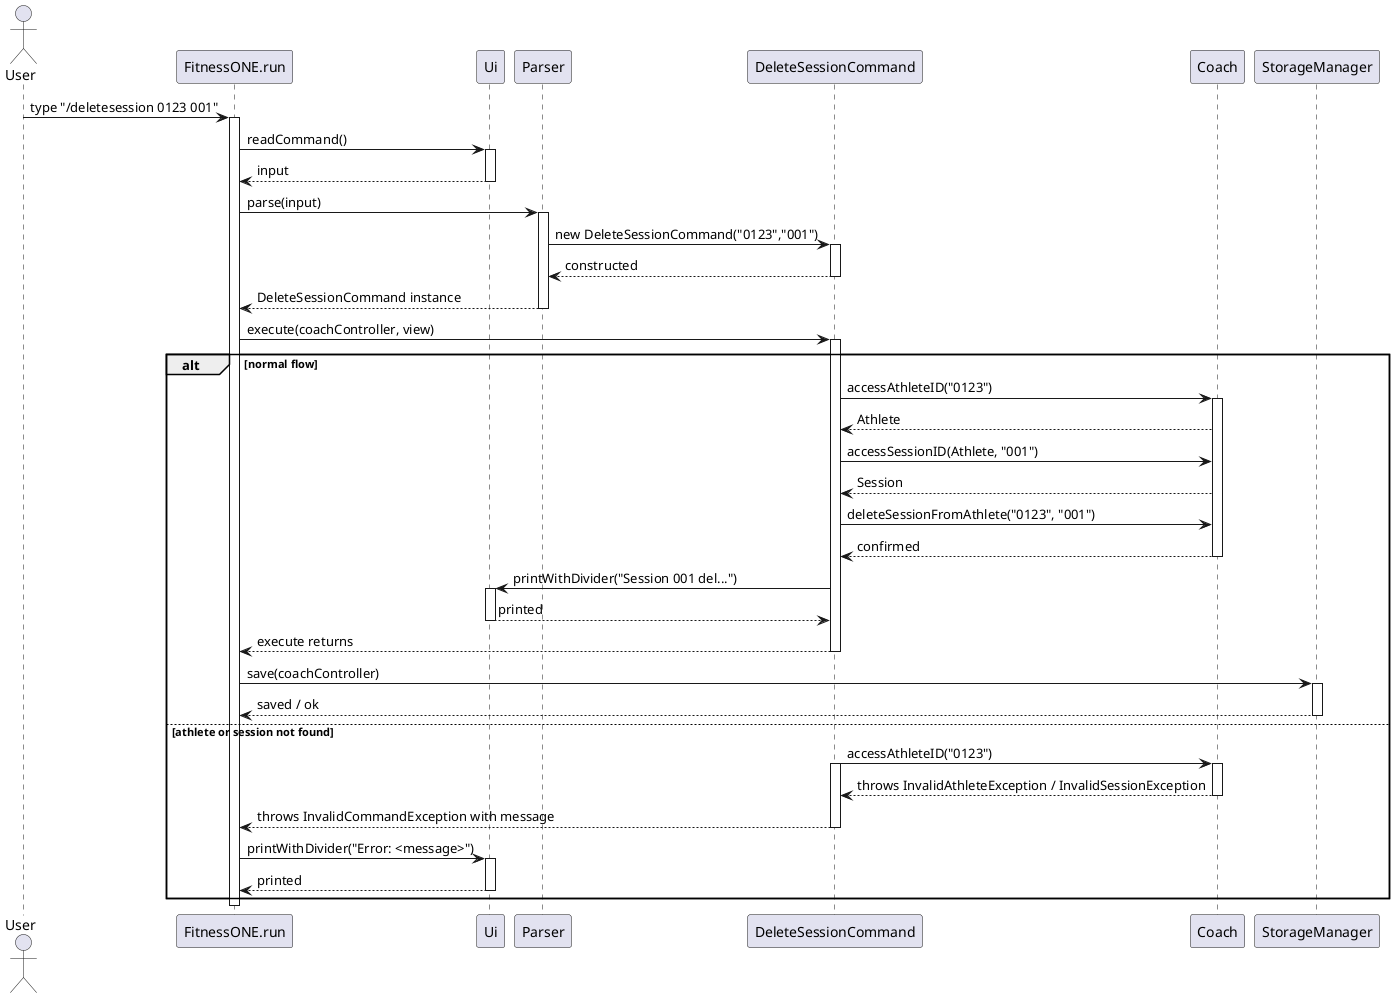 @startuml
actor User
participant FitnessONE as "FitnessONE.run"
participant Ui as "Ui"
participant Parser as "Parser"
participant DeleteSessionCmd as "DeleteSessionCommand"
participant Coach as "Coach"
participant Storage as "StorageManager"

User -> FitnessONE : type "/deletesession 0123 001"
activate FitnessONE

FitnessONE -> Ui : readCommand()
activate Ui
Ui --> FitnessONE : input
deactivate Ui

FitnessONE -> Parser : parse(input)
activate Parser
' Parser constructs the command so the command's activation bar is attached to its header
Parser -> DeleteSessionCmd ++ : new DeleteSessionCommand("0123","001")
DeleteSessionCmd --> Parser -- : constructed
Parser --> FitnessONE : DeleteSessionCommand instance
deactivate Parser

FitnessONE -> DeleteSessionCmd : execute(coachController, view)
activate DeleteSessionCmd

alt normal flow
    DeleteSessionCmd -> Coach : accessAthleteID("0123")
    activate Coach
    Coach --> DeleteSessionCmd : Athlete

    DeleteSessionCmd -> Coach : accessSessionID(Athlete, "001")
    Coach --> DeleteSessionCmd : Session

    DeleteSessionCmd -> Coach : deleteSessionFromAthlete("0123", "001")
    Coach --> DeleteSessionCmd : confirmed
    deactivate Coach

    DeleteSessionCmd -> Ui : printWithDivider("Session 001 del...")
    activate Ui
    Ui --> DeleteSessionCmd : printed
    deactivate Ui

    DeleteSessionCmd --> FitnessONE : execute returns
    deactivate DeleteSessionCmd

    FitnessONE -> Storage : save(coachController)
    activate Storage
    Storage --> FitnessONE : saved / ok
    deactivate Storage
else athlete or session not found

    DeleteSessionCmd -> Coach : accessAthleteID("0123")
    activate DeleteSessionCmd
    activate Coach
    Coach --> DeleteSessionCmd : throws InvalidAthleteException / InvalidSessionException
    deactivate Coach

    DeleteSessionCmd --> FitnessONE : throws InvalidCommandException with message
    deactivate DeleteSessionCmd

    FitnessONE -> Ui : printWithDivider("Error: <message>")
    activate Ui
    Ui --> FitnessONE : printed
    deactivate Ui
end

deactivate FitnessONE
@enduml
